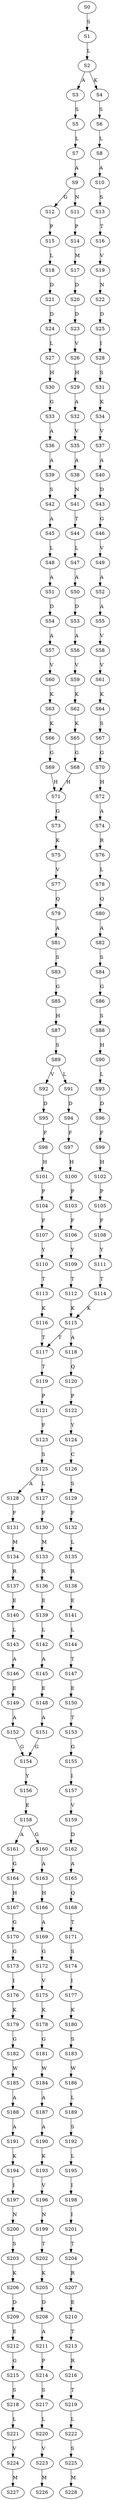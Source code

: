 strict digraph  {
	S0 -> S1 [ label = S ];
	S1 -> S2 [ label = L ];
	S2 -> S3 [ label = A ];
	S2 -> S4 [ label = K ];
	S3 -> S5 [ label = S ];
	S4 -> S6 [ label = S ];
	S5 -> S7 [ label = L ];
	S6 -> S8 [ label = L ];
	S7 -> S9 [ label = A ];
	S8 -> S10 [ label = A ];
	S9 -> S11 [ label = N ];
	S9 -> S12 [ label = G ];
	S10 -> S13 [ label = S ];
	S11 -> S14 [ label = P ];
	S12 -> S15 [ label = P ];
	S13 -> S16 [ label = T ];
	S14 -> S17 [ label = M ];
	S15 -> S18 [ label = L ];
	S16 -> S19 [ label = V ];
	S17 -> S20 [ label = D ];
	S18 -> S21 [ label = D ];
	S19 -> S22 [ label = N ];
	S20 -> S23 [ label = D ];
	S21 -> S24 [ label = D ];
	S22 -> S25 [ label = D ];
	S23 -> S26 [ label = V ];
	S24 -> S27 [ label = L ];
	S25 -> S28 [ label = I ];
	S26 -> S29 [ label = H ];
	S27 -> S30 [ label = H ];
	S28 -> S31 [ label = S ];
	S29 -> S32 [ label = A ];
	S30 -> S33 [ label = G ];
	S31 -> S34 [ label = K ];
	S32 -> S35 [ label = V ];
	S33 -> S36 [ label = A ];
	S34 -> S37 [ label = V ];
	S35 -> S38 [ label = A ];
	S36 -> S39 [ label = A ];
	S37 -> S40 [ label = A ];
	S38 -> S41 [ label = N ];
	S39 -> S42 [ label = S ];
	S40 -> S43 [ label = D ];
	S41 -> S44 [ label = T ];
	S42 -> S45 [ label = A ];
	S43 -> S46 [ label = G ];
	S44 -> S47 [ label = L ];
	S45 -> S48 [ label = L ];
	S46 -> S49 [ label = V ];
	S47 -> S50 [ label = A ];
	S48 -> S51 [ label = A ];
	S49 -> S52 [ label = A ];
	S50 -> S53 [ label = D ];
	S51 -> S54 [ label = D ];
	S52 -> S55 [ label = A ];
	S53 -> S56 [ label = A ];
	S54 -> S57 [ label = A ];
	S55 -> S58 [ label = V ];
	S56 -> S59 [ label = V ];
	S57 -> S60 [ label = V ];
	S58 -> S61 [ label = V ];
	S59 -> S62 [ label = K ];
	S60 -> S63 [ label = K ];
	S61 -> S64 [ label = K ];
	S62 -> S65 [ label = K ];
	S63 -> S66 [ label = K ];
	S64 -> S67 [ label = S ];
	S65 -> S68 [ label = G ];
	S66 -> S69 [ label = G ];
	S67 -> S70 [ label = G ];
	S68 -> S71 [ label = H ];
	S69 -> S71 [ label = H ];
	S70 -> S72 [ label = H ];
	S71 -> S73 [ label = G ];
	S72 -> S74 [ label = A ];
	S73 -> S75 [ label = K ];
	S74 -> S76 [ label = R ];
	S75 -> S77 [ label = V ];
	S76 -> S78 [ label = L ];
	S77 -> S79 [ label = Q ];
	S78 -> S80 [ label = Q ];
	S79 -> S81 [ label = A ];
	S80 -> S82 [ label = A ];
	S81 -> S83 [ label = S ];
	S82 -> S84 [ label = S ];
	S83 -> S85 [ label = G ];
	S84 -> S86 [ label = G ];
	S85 -> S87 [ label = H ];
	S86 -> S88 [ label = S ];
	S87 -> S89 [ label = S ];
	S88 -> S90 [ label = H ];
	S89 -> S91 [ label = L ];
	S89 -> S92 [ label = V ];
	S90 -> S93 [ label = L ];
	S91 -> S94 [ label = D ];
	S92 -> S95 [ label = D ];
	S93 -> S96 [ label = D ];
	S94 -> S97 [ label = F ];
	S95 -> S98 [ label = F ];
	S96 -> S99 [ label = F ];
	S97 -> S100 [ label = H ];
	S98 -> S101 [ label = H ];
	S99 -> S102 [ label = H ];
	S100 -> S103 [ label = P ];
	S101 -> S104 [ label = P ];
	S102 -> S105 [ label = P ];
	S103 -> S106 [ label = F ];
	S104 -> S107 [ label = F ];
	S105 -> S108 [ label = F ];
	S106 -> S109 [ label = Y ];
	S107 -> S110 [ label = Y ];
	S108 -> S111 [ label = Y ];
	S109 -> S112 [ label = T ];
	S110 -> S113 [ label = T ];
	S111 -> S114 [ label = T ];
	S112 -> S115 [ label = K ];
	S113 -> S116 [ label = K ];
	S114 -> S115 [ label = K ];
	S115 -> S117 [ label = T ];
	S115 -> S118 [ label = A ];
	S116 -> S117 [ label = T ];
	S117 -> S119 [ label = T ];
	S118 -> S120 [ label = Q ];
	S119 -> S121 [ label = P ];
	S120 -> S122 [ label = P ];
	S121 -> S123 [ label = F ];
	S122 -> S124 [ label = Y ];
	S123 -> S125 [ label = S ];
	S124 -> S126 [ label = C ];
	S125 -> S127 [ label = L ];
	S125 -> S128 [ label = A ];
	S126 -> S129 [ label = S ];
	S127 -> S130 [ label = F ];
	S128 -> S131 [ label = F ];
	S129 -> S132 [ label = F ];
	S130 -> S133 [ label = M ];
	S131 -> S134 [ label = M ];
	S132 -> S135 [ label = L ];
	S133 -> S136 [ label = R ];
	S134 -> S137 [ label = R ];
	S135 -> S138 [ label = R ];
	S136 -> S139 [ label = E ];
	S137 -> S140 [ label = E ];
	S138 -> S141 [ label = E ];
	S139 -> S142 [ label = L ];
	S140 -> S143 [ label = L ];
	S141 -> S144 [ label = L ];
	S142 -> S145 [ label = A ];
	S143 -> S146 [ label = A ];
	S144 -> S147 [ label = T ];
	S145 -> S148 [ label = E ];
	S146 -> S149 [ label = E ];
	S147 -> S150 [ label = E ];
	S148 -> S151 [ label = A ];
	S149 -> S152 [ label = A ];
	S150 -> S153 [ label = T ];
	S151 -> S154 [ label = G ];
	S152 -> S154 [ label = G ];
	S153 -> S155 [ label = G ];
	S154 -> S156 [ label = Y ];
	S155 -> S157 [ label = I ];
	S156 -> S158 [ label = E ];
	S157 -> S159 [ label = V ];
	S158 -> S160 [ label = G ];
	S158 -> S161 [ label = A ];
	S159 -> S162 [ label = D ];
	S160 -> S163 [ label = A ];
	S161 -> S164 [ label = G ];
	S162 -> S165 [ label = A ];
	S163 -> S166 [ label = H ];
	S164 -> S167 [ label = H ];
	S165 -> S168 [ label = Q ];
	S166 -> S169 [ label = A ];
	S167 -> S170 [ label = G ];
	S168 -> S171 [ label = T ];
	S169 -> S172 [ label = G ];
	S170 -> S173 [ label = G ];
	S171 -> S174 [ label = S ];
	S172 -> S175 [ label = V ];
	S173 -> S176 [ label = I ];
	S174 -> S177 [ label = I ];
	S175 -> S178 [ label = K ];
	S176 -> S179 [ label = K ];
	S177 -> S180 [ label = K ];
	S178 -> S181 [ label = G ];
	S179 -> S182 [ label = G ];
	S180 -> S183 [ label = S ];
	S181 -> S184 [ label = W ];
	S182 -> S185 [ label = W ];
	S183 -> S186 [ label = W ];
	S184 -> S187 [ label = A ];
	S185 -> S188 [ label = A ];
	S186 -> S189 [ label = L ];
	S187 -> S190 [ label = A ];
	S188 -> S191 [ label = A ];
	S189 -> S192 [ label = S ];
	S190 -> S193 [ label = K ];
	S191 -> S194 [ label = K ];
	S192 -> S195 [ label = L ];
	S193 -> S196 [ label = V ];
	S194 -> S197 [ label = I ];
	S195 -> S198 [ label = I ];
	S196 -> S199 [ label = N ];
	S197 -> S200 [ label = N ];
	S198 -> S201 [ label = I ];
	S199 -> S202 [ label = T ];
	S200 -> S203 [ label = S ];
	S201 -> S204 [ label = T ];
	S202 -> S205 [ label = K ];
	S203 -> S206 [ label = K ];
	S204 -> S207 [ label = R ];
	S205 -> S208 [ label = D ];
	S206 -> S209 [ label = D ];
	S207 -> S210 [ label = E ];
	S208 -> S211 [ label = A ];
	S209 -> S212 [ label = E ];
	S210 -> S213 [ label = T ];
	S211 -> S214 [ label = P ];
	S212 -> S215 [ label = G ];
	S213 -> S216 [ label = R ];
	S214 -> S217 [ label = S ];
	S215 -> S218 [ label = S ];
	S216 -> S219 [ label = T ];
	S217 -> S220 [ label = L ];
	S218 -> S221 [ label = L ];
	S219 -> S222 [ label = L ];
	S220 -> S223 [ label = V ];
	S221 -> S224 [ label = V ];
	S222 -> S225 [ label = S ];
	S223 -> S226 [ label = M ];
	S224 -> S227 [ label = M ];
	S225 -> S228 [ label = M ];
}

